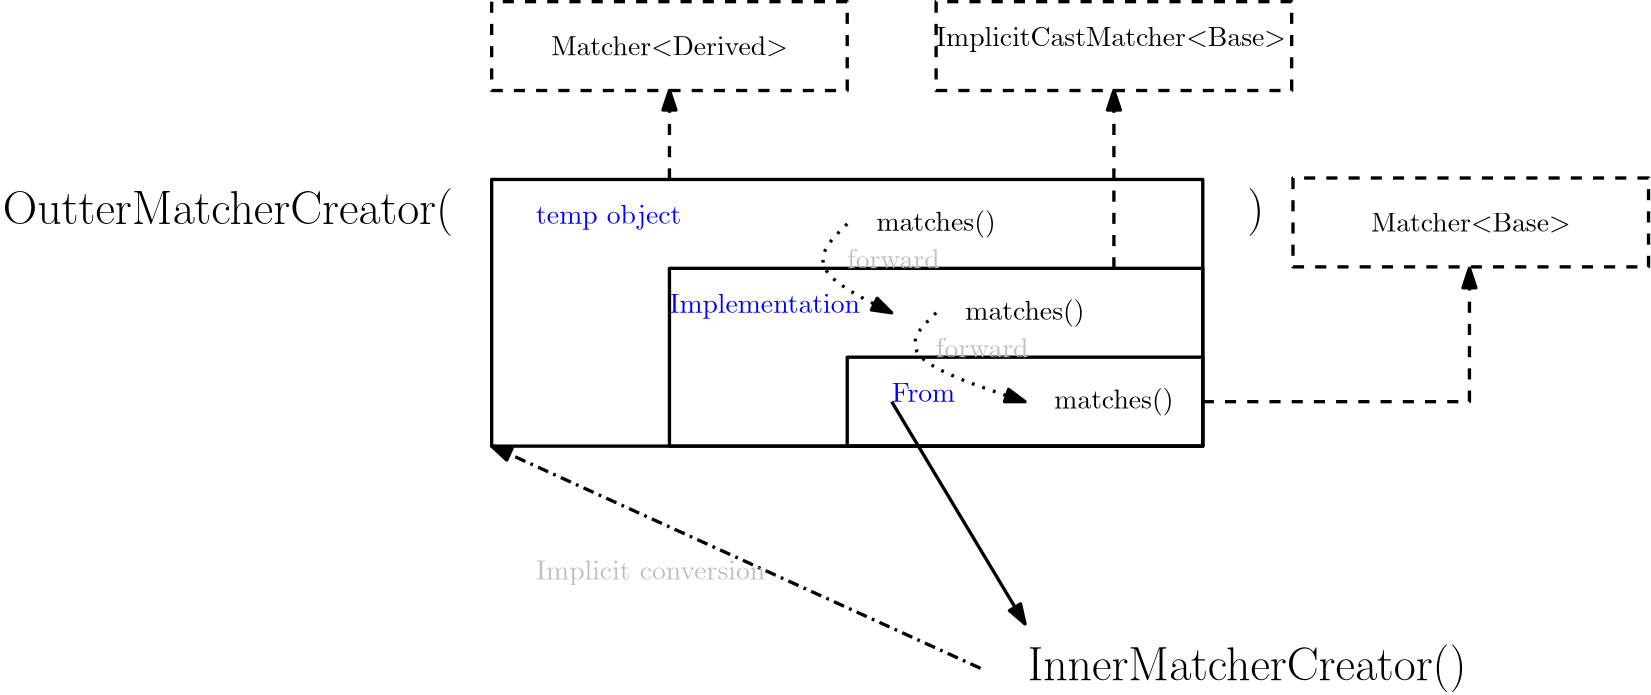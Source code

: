 <?xml version="1.0"?>
<!DOCTYPE ipe SYSTEM "ipe.dtd">
<ipe version="70005" creator="Ipe 7.1.1">
<info created="D:20140213200636" modified="D:20140213205313"/>
<ipestyle name="basic">
<symbol name="arrow/arc(spx)">
<path stroke="sym-stroke" fill="sym-stroke" pen="sym-pen">
0 0 m
-1 0.333 l
-1 -0.333 l
h
</path>
</symbol>
<symbol name="arrow/farc(spx)">
<path stroke="sym-stroke" fill="white" pen="sym-pen">
0 0 m
-1 0.333 l
-1 -0.333 l
h
</path>
</symbol>
<symbol name="mark/circle(sx)" transformations="translations">
<path fill="sym-stroke">
0.6 0 0 0.6 0 0 e
0.4 0 0 0.4 0 0 e
</path>
</symbol>
<symbol name="mark/disk(sx)" transformations="translations">
<path fill="sym-stroke">
0.6 0 0 0.6 0 0 e
</path>
</symbol>
<symbol name="mark/fdisk(sfx)" transformations="translations">
<group>
<path fill="sym-fill">
0.5 0 0 0.5 0 0 e
</path>
<path fill="sym-stroke" fillrule="eofill">
0.6 0 0 0.6 0 0 e
0.4 0 0 0.4 0 0 e
</path>
</group>
</symbol>
<symbol name="mark/box(sx)" transformations="translations">
<path fill="sym-stroke" fillrule="eofill">
-0.6 -0.6 m
0.6 -0.6 l
0.6 0.6 l
-0.6 0.6 l
h
-0.4 -0.4 m
0.4 -0.4 l
0.4 0.4 l
-0.4 0.4 l
h
</path>
</symbol>
<symbol name="mark/square(sx)" transformations="translations">
<path fill="sym-stroke">
-0.6 -0.6 m
0.6 -0.6 l
0.6 0.6 l
-0.6 0.6 l
h
</path>
</symbol>
<symbol name="mark/fsquare(sfx)" transformations="translations">
<group>
<path fill="sym-fill">
-0.5 -0.5 m
0.5 -0.5 l
0.5 0.5 l
-0.5 0.5 l
h
</path>
<path fill="sym-stroke" fillrule="eofill">
-0.6 -0.6 m
0.6 -0.6 l
0.6 0.6 l
-0.6 0.6 l
h
-0.4 -0.4 m
0.4 -0.4 l
0.4 0.4 l
-0.4 0.4 l
h
</path>
</group>
</symbol>
<symbol name="mark/cross(sx)" transformations="translations">
<group>
<path fill="sym-stroke">
-0.43 -0.57 m
0.57 0.43 l
0.43 0.57 l
-0.57 -0.43 l
h
</path>
<path fill="sym-stroke">
-0.43 0.57 m
0.57 -0.43 l
0.43 -0.57 l
-0.57 0.43 l
h
</path>
</group>
</symbol>
<symbol name="arrow/fnormal(spx)">
<path stroke="sym-stroke" fill="white" pen="sym-pen">
0 0 m
-1 0.333 l
-1 -0.333 l
h
</path>
</symbol>
<symbol name="arrow/pointed(spx)">
<path stroke="sym-stroke" fill="sym-stroke" pen="sym-pen">
0 0 m
-1 0.333 l
-0.8 0 l
-1 -0.333 l
h
</path>
</symbol>
<symbol name="arrow/fpointed(spx)">
<path stroke="sym-stroke" fill="white" pen="sym-pen">
0 0 m
-1 0.333 l
-0.8 0 l
-1 -0.333 l
h
</path>
</symbol>
<symbol name="arrow/linear(spx)">
<path stroke="sym-stroke" pen="sym-pen">
-1 0.333 m
0 0 l
-1 -0.333 l
</path>
</symbol>
<symbol name="arrow/fdouble(spx)">
<path stroke="sym-stroke" fill="white" pen="sym-pen">
0 0 m
-1 0.333 l
-1 -0.333 l
h
-1 0 m
-2 0.333 l
-2 -0.333 l
h
</path>
</symbol>
<symbol name="arrow/double(spx)">
<path stroke="sym-stroke" fill="sym-stroke" pen="sym-pen">
0 0 m
-1 0.333 l
-1 -0.333 l
h
-1 0 m
-2 0.333 l
-2 -0.333 l
h
</path>
</symbol>
<pen name="heavier" value="0.8"/>
<pen name="fat" value="1.2"/>
<pen name="ultrafat" value="2"/>
<symbolsize name="large" value="5"/>
<symbolsize name="small" value="2"/>
<symbolsize name="tiny" value="1.1"/>
<arrowsize name="large" value="10"/>
<arrowsize name="small" value="5"/>
<arrowsize name="tiny" value="3"/>
<color name="red" value="1 0 0"/>
<color name="green" value="0 1 0"/>
<color name="blue" value="0 0 1"/>
<color name="yellow" value="1 1 0"/>
<color name="orange" value="1 0.647 0"/>
<color name="gold" value="1 0.843 0"/>
<color name="purple" value="0.627 0.125 0.941"/>
<color name="gray" value="0.745"/>
<color name="brown" value="0.647 0.165 0.165"/>
<color name="navy" value="0 0 0.502"/>
<color name="pink" value="1 0.753 0.796"/>
<color name="seagreen" value="0.18 0.545 0.341"/>
<color name="turquoise" value="0.251 0.878 0.816"/>
<color name="violet" value="0.933 0.51 0.933"/>
<color name="darkblue" value="0 0 0.545"/>
<color name="darkcyan" value="0 0.545 0.545"/>
<color name="darkgray" value="0.663"/>
<color name="darkgreen" value="0 0.392 0"/>
<color name="darkmagenta" value="0.545 0 0.545"/>
<color name="darkorange" value="1 0.549 0"/>
<color name="darkred" value="0.545 0 0"/>
<color name="lightblue" value="0.678 0.847 0.902"/>
<color name="lightcyan" value="0.878 1 1"/>
<color name="lightgray" value="0.827"/>
<color name="lightgreen" value="0.565 0.933 0.565"/>
<color name="lightyellow" value="1 1 0.878"/>
<dashstyle name="dashed" value="[4] 0"/>
<dashstyle name="dotted" value="[1 3] 0"/>
<dashstyle name="dash dotted" value="[4 2 1 2] 0"/>
<dashstyle name="dash dot dotted" value="[4 2 1 2 1 2] 0"/>
<textsize name="large" value="\large"/>
<textsize name="Large" value="\Large"/>
<textsize name="LARGE" value="\LARGE"/>
<textsize name="huge" value="\huge"/>
<textsize name="Huge" value="\Huge"/>
<textsize name="small" value="\small"/>
<textsize name="footnote" value="\footnotesize"/>
<textsize name="tiny" value="\tiny"/>
<textstyle name="center" begin="\begin{center}" end="\end{center}"/>
<textstyle name="itemize" begin="\begin{itemize}" end="\end{itemize}"/>
<textstyle name="item" begin="\begin{itemize}\item{}" end="\end{itemize}"/>
<gridsize name="4 pts" value="4"/>
<gridsize name="8 pts (~3 mm)" value="8"/>
<gridsize name="16 pts (~6 mm)" value="16"/>
<gridsize name="32 pts (~12 mm)" value="32"/>
<gridsize name="10 pts (~3.5 mm)" value="10"/>
<gridsize name="20 pts (~7 mm)" value="20"/>
<gridsize name="14 pts (~5 mm)" value="14"/>
<gridsize name="28 pts (~10 mm)" value="28"/>
<gridsize name="56 pts (~20 mm)" value="56"/>
<anglesize name="90 deg" value="90"/>
<anglesize name="60 deg" value="60"/>
<anglesize name="45 deg" value="45"/>
<anglesize name="30 deg" value="30"/>
<anglesize name="22.5 deg" value="22.5"/>
<tiling name="falling" angle="-60" step="4" width="1"/>
<tiling name="rising" angle="30" step="4" width="1"/>
</ipestyle>
<page>
<layer name="alpha"/>
<view layers="alpha" active="alpha"/>
<path layer="alpha" matrix="1 0 0 1 -16 32" stroke="black" pen="fat">
320 608 m
320 576 l
448 576 l
448 608 l
h
</path>
<path matrix="1 0 0 1 -16 32" stroke="black" pen="fat">
256 640 m
256 576 l
448 576 l
448 640 l
h
</path>
<path matrix="1 0 0 1 -16 32" stroke="black" pen="fat">
192 672 m
192 576 l
448 576 l
448 672 l
h
</path>
<text matrix="1 0 0 1 16 32" transformations="translations" pos="384 592" stroke="black" type="label" width="42.95" height="7.473" depth="2.49" halign="center" valign="center">matches()</text>
<text matrix="1 0 0 1 -16 64" transformations="translations" pos="384 592" stroke="black" type="label" width="42.95" height="7.473" depth="2.49" halign="center" valign="center">matches()</text>
<text matrix="1 0 0 1 -48 96" transformations="translations" pos="384 592" stroke="black" type="label" width="42.95" height="7.473" depth="2.49" halign="center" valign="center">matches()</text>
<path matrix="1 0 0 1 -16 32" stroke="black" dash="dotted" pen="fat" arrow="normal/normal">
320 656 m
304 640
336 624 s
</path>
<path matrix="1 0 0 1 -16 32" stroke="black" dash="dotted" pen="fat" arrow="normal/normal">
352 624 m
336 608
384 592 s
</path>
<text matrix="1 0 0 1 48 -48" transformations="translations" pos="288 688" stroke="gray" type="label" width="33.264" height="6.918" depth="0" valign="baseline">forward</text>
<text matrix="1 0 0 1 16 -16" transformations="translations" pos="288 688" stroke="gray" type="label" width="33.264" height="6.918" depth="0" valign="baseline">forward</text>
<text matrix="1 0 0 1 -16 0" transformations="translations" pos="336 624" stroke="blue" type="label" width="22.859" height="6.808" depth="0" valign="baseline">From</text>
<text matrix="1 0 0 1 -96 32" transformations="translations" pos="336 624" stroke="blue" type="label" width="68.632" height="6.926" depth="1.93" valign="baseline">Implementation</text>
<text matrix="1 0 0 1 -144 64" transformations="translations" pos="336 624" stroke="blue" type="label" width="52.304" height="6.926" depth="1.93" valign="baseline">temp object</text>
<path matrix="1 0 0 1 -16 0" stroke="black" fill="white" pen="fat" arrow="normal/normal">
336 624 m
384 544 l
</path>
<text matrix="1 0 0 1 -176 -112" transformations="translations" pos="176 800" stroke="black" type="label" width="162.197" height="12.896" depth="4.29" valign="baseline" size="LARGE">OutterMatcherCreator(</text>
<text matrix="1 0 0 1 272 -112" transformations="translations" pos="176 800" stroke="black" type="label" width="6.097" height="12.896" depth="4.29" valign="baseline" size="LARGE">)</text>
<path matrix="1 0 0 1 -208 208" stroke="black" fill="white" dash="dashed" pen="fat">
384 560 m
384 528 l
512 528 l
512 560 l
h
</path>
<text matrix="1 0 0 1 -112 176" transformations="translations" pos="352 576" stroke="black" type="label" width="85.153" height="6.918" depth="0.39" halign="center" valign="center">Matcher\textless{}Derived\textgreater{}</text>
<path matrix="1 0 0 1 -128 32" stroke="black" fill="white" dash="dashed" pen="fat">
464 736 m
464 704 l
592 704 l
592 736 l
h
</path>
<text matrix="1 0 0 1 -144 96" transformations="translations" pos="480 656" stroke="black" type="label" width="125.917" height="6.926" depth="1.93" valign="baseline">ImplicitCastMatcher\textless{}Base\textgreater{}</text>
<path stroke="black" dash="dashed" pen="fat" arrow="normal/normal">
240 704 m
240 736 l
</path>
<path stroke="black" dash="dashed" pen="fat" arrow="normal/normal">
400 672 m
400 736 l
</path>
<path matrix="1 0 0 1 80.4734 144.521" stroke="black" fill="white" dash="dashed" pen="fat">
384 560 m
384 528 l
512 528 l
512 560 l
h
</path>
<text matrix="1 0 0 1 176.473 112.521" transformations="translations" pos="352 576" stroke="black" type="label" width="71.897" height="6.918" depth="0.39" halign="center" valign="center">Matcher\textless{}Base\textgreater{}</text>
<path stroke="black" dash="dashed" pen="fat" arrow="normal/normal">
432 624 m
528 624 l
528 672 l
</path>
<text matrix="1 0 0 1 96 -48" transformations="translations" pos="352 576" stroke="black" type="label" width="158.143" height="12.896" depth="4.29" halign="center" valign="center" size="LARGE">InnerMatcherCreator()</text>
<path stroke="black" dash="dash dotted" pen="fat" arrow="normal/normal">
352 528 m
176 608 l
</path>
<text transformations="translations" pos="192 560" stroke="gray" type="label" width="82.552" height="6.926" depth="1.93" valign="baseline">Implicit conversion</text>
</page>
</ipe>
